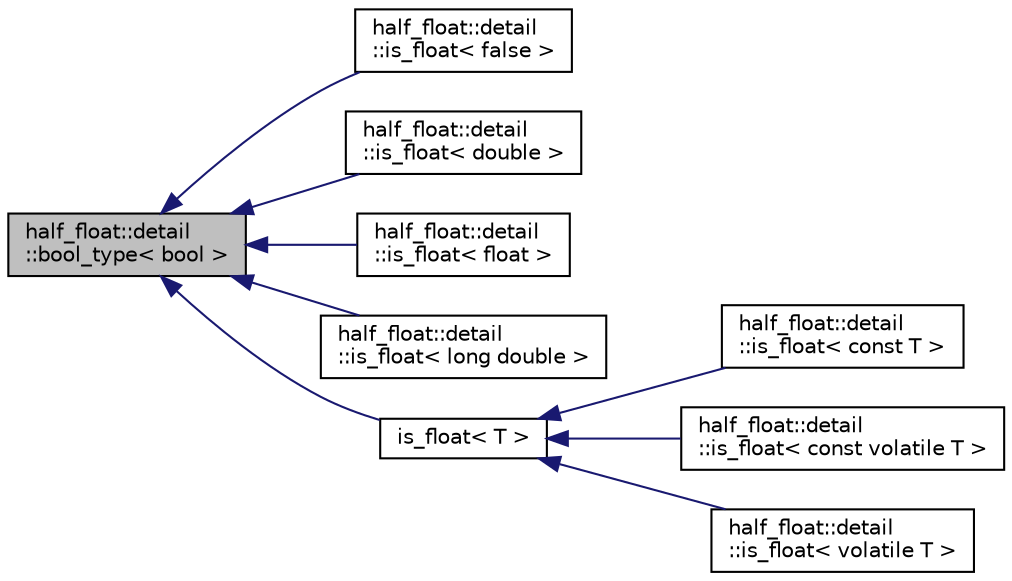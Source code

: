 digraph "half_float::detail::bool_type&lt; bool &gt;"
{
  edge [fontname="Helvetica",fontsize="10",labelfontname="Helvetica",labelfontsize="10"];
  node [fontname="Helvetica",fontsize="10",shape=record];
  rankdir="LR";
  Node1 [label="half_float::detail\l::bool_type\< bool \>",height=0.2,width=0.4,color="black", fillcolor="grey75", style="filled", fontcolor="black"];
  Node1 -> Node2 [dir="back",color="midnightblue",fontsize="10",style="solid",fontname="Helvetica"];
  Node2 [label="half_float::detail\l::is_float\< false \>",height=0.2,width=0.4,color="black", fillcolor="white", style="filled",URL="$structhalf__float_1_1detail_1_1is__float.html",tooltip="Type traits for floating point types. "];
  Node1 -> Node3 [dir="back",color="midnightblue",fontsize="10",style="solid",fontname="Helvetica"];
  Node3 [label="half_float::detail\l::is_float\< double \>",height=0.2,width=0.4,color="black", fillcolor="white", style="filled",URL="$structhalf__float_1_1detail_1_1is__float_3_01double_01_4.html"];
  Node1 -> Node4 [dir="back",color="midnightblue",fontsize="10",style="solid",fontname="Helvetica"];
  Node4 [label="half_float::detail\l::is_float\< float \>",height=0.2,width=0.4,color="black", fillcolor="white", style="filled",URL="$structhalf__float_1_1detail_1_1is__float_3_01float_01_4.html"];
  Node1 -> Node5 [dir="back",color="midnightblue",fontsize="10",style="solid",fontname="Helvetica"];
  Node5 [label="half_float::detail\l::is_float\< long double \>",height=0.2,width=0.4,color="black", fillcolor="white", style="filled",URL="$structhalf__float_1_1detail_1_1is__float_3_01long_01double_01_4.html"];
  Node1 -> Node6 [dir="back",color="midnightblue",fontsize="10",style="solid",fontname="Helvetica"];
  Node6 [label="is_float\< T \>",height=0.2,width=0.4,color="black", fillcolor="white", style="filled",URL="$structhalf__float_1_1detail_1_1is__float.html"];
  Node6 -> Node7 [dir="back",color="midnightblue",fontsize="10",style="solid",fontname="Helvetica"];
  Node7 [label="half_float::detail\l::is_float\< const T \>",height=0.2,width=0.4,color="black", fillcolor="white", style="filled",URL="$structhalf__float_1_1detail_1_1is__float_3_01const_01T_01_4.html"];
  Node6 -> Node8 [dir="back",color="midnightblue",fontsize="10",style="solid",fontname="Helvetica"];
  Node8 [label="half_float::detail\l::is_float\< const volatile T \>",height=0.2,width=0.4,color="black", fillcolor="white", style="filled",URL="$structhalf__float_1_1detail_1_1is__float_3_01const_01volatile_01T_01_4.html"];
  Node6 -> Node9 [dir="back",color="midnightblue",fontsize="10",style="solid",fontname="Helvetica"];
  Node9 [label="half_float::detail\l::is_float\< volatile T \>",height=0.2,width=0.4,color="black", fillcolor="white", style="filled",URL="$structhalf__float_1_1detail_1_1is__float_3_01volatile_01T_01_4.html"];
}
